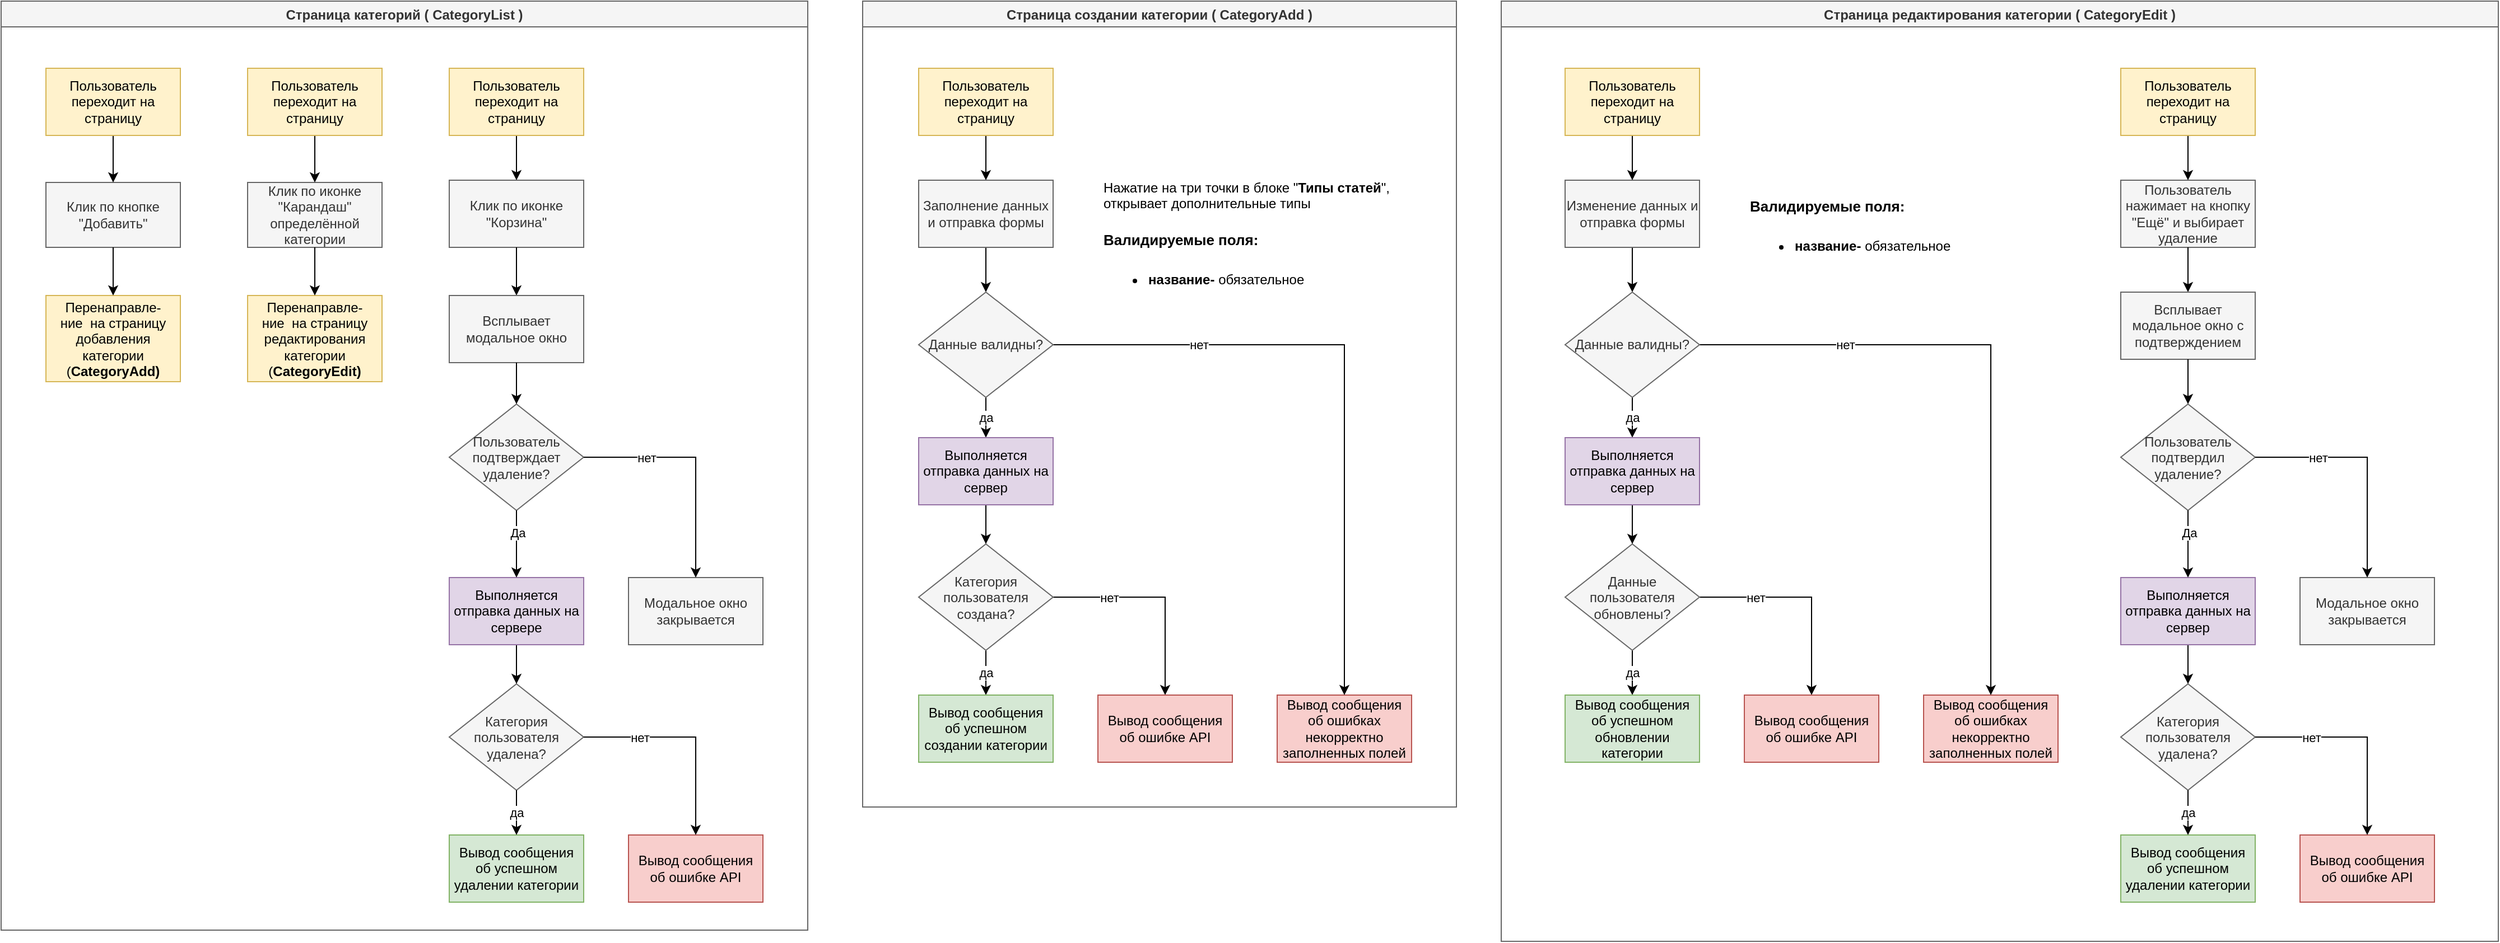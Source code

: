 <mxfile version="14.7.10" type="device"><diagram id="-jiKnjRLfxlzjjQiZ5Sq" name="Page-1"><mxGraphModel dx="3325" dy="1019" grid="1" gridSize="10" guides="1" tooltips="1" connect="1" arrows="1" fold="1" page="1" pageScale="1" pageWidth="827" pageHeight="1169" math="0" shadow="0"><root><mxCell id="0"/><mxCell id="1" parent="0"/><mxCell id="VZj8q3LrbT96jCXEytVc-21" value="Страница категорий ( CategoryList )" style="swimlane;fillColor=#f5f5f5;strokeColor=#666666;fontStyle=1;fontColor=#333333;" parent="1" vertex="1"><mxGeometry x="881" y="1200" width="720" height="830" as="geometry"/></mxCell><mxCell id="VZj8q3LrbT96jCXEytVc-41" value="Клик по иконке &quot;Корзина&quot;" style="rounded=0;whiteSpace=wrap;html=1;fillColor=#f5f5f5;strokeColor=#666666;fontColor=#333333;" parent="VZj8q3LrbT96jCXEytVc-21" vertex="1"><mxGeometry x="400" y="160" width="120" height="60" as="geometry"/></mxCell><mxCell id="VZj8q3LrbT96jCXEytVc-42" value="Категория пользователя удалена?" style="rhombus;whiteSpace=wrap;html=1;rounded=0;strokeColor=#666666;fillColor=#f5f5f5;direction=south;fontColor=#333333;" parent="VZj8q3LrbT96jCXEytVc-21" vertex="1"><mxGeometry x="400" y="610" width="120" height="95" as="geometry"/></mxCell><mxCell id="VZj8q3LrbT96jCXEytVc-43" value="Вывод сообщения об ошибке API" style="whiteSpace=wrap;html=1;rounded=0;strokeColor=#b85450;fillColor=#f8cecc;" parent="VZj8q3LrbT96jCXEytVc-21" vertex="1"><mxGeometry x="560" y="745" width="120" height="60" as="geometry"/></mxCell><mxCell id="VZj8q3LrbT96jCXEytVc-44" value="нет" style="edgeStyle=orthogonalEdgeStyle;rounded=0;orthogonalLoop=1;jettySize=auto;html=1;exitX=0.5;exitY=0;exitDx=0;exitDy=0;entryX=0.5;entryY=0;entryDx=0;entryDy=0;" parent="VZj8q3LrbT96jCXEytVc-21" source="VZj8q3LrbT96jCXEytVc-42" target="VZj8q3LrbT96jCXEytVc-43" edge="1"><mxGeometry x="-0.467" relative="1" as="geometry"><mxPoint as="offset"/></mxGeometry></mxCell><mxCell id="VZj8q3LrbT96jCXEytVc-45" value="Вывод сообщения об успешном удалении категории" style="rounded=0;whiteSpace=wrap;html=1;fillColor=#d5e8d4;strokeColor=#82b366;" parent="VZj8q3LrbT96jCXEytVc-21" vertex="1"><mxGeometry x="400" y="745" width="120" height="60" as="geometry"/></mxCell><mxCell id="VZj8q3LrbT96jCXEytVc-46" value="да" style="edgeStyle=orthogonalEdgeStyle;rounded=0;orthogonalLoop=1;jettySize=auto;html=1;exitX=1;exitY=0.5;exitDx=0;exitDy=0;entryX=0.5;entryY=0;entryDx=0;entryDy=0;" parent="VZj8q3LrbT96jCXEytVc-21" source="VZj8q3LrbT96jCXEytVc-42" target="VZj8q3LrbT96jCXEytVc-45" edge="1"><mxGeometry relative="1" as="geometry"/></mxCell><mxCell id="VZj8q3LrbT96jCXEytVc-47" style="edgeStyle=orthogonalEdgeStyle;rounded=0;orthogonalLoop=1;jettySize=auto;html=1;exitX=0.5;exitY=1;exitDx=0;exitDy=0;entryX=0.5;entryY=0;entryDx=0;entryDy=0;" parent="VZj8q3LrbT96jCXEytVc-21" source="VZj8q3LrbT96jCXEytVc-48" target="VZj8q3LrbT96jCXEytVc-41" edge="1"><mxGeometry relative="1" as="geometry"/></mxCell><mxCell id="VZj8q3LrbT96jCXEytVc-48" value="Пользователь переходит на страницу" style="whiteSpace=wrap;html=1;rounded=0;strokeColor=#d6b656;fillColor=#fff2cc;" parent="VZj8q3LrbT96jCXEytVc-21" vertex="1"><mxGeometry x="400" y="60" width="120" height="60" as="geometry"/></mxCell><mxCell id="VZj8q3LrbT96jCXEytVc-49" style="edgeStyle=orthogonalEdgeStyle;rounded=0;orthogonalLoop=1;jettySize=auto;html=1;entryX=0;entryY=0.5;entryDx=0;entryDy=0;" parent="VZj8q3LrbT96jCXEytVc-21" source="VZj8q3LrbT96jCXEytVc-50" target="VZj8q3LrbT96jCXEytVc-42" edge="1"><mxGeometry relative="1" as="geometry"/></mxCell><mxCell id="VZj8q3LrbT96jCXEytVc-50" value="Выполняется отправка данных на сервере" style="rounded=0;whiteSpace=wrap;html=1;fillColor=#e1d5e7;strokeColor=#9673a6;" parent="VZj8q3LrbT96jCXEytVc-21" vertex="1"><mxGeometry x="400" y="515" width="120" height="60" as="geometry"/></mxCell><mxCell id="VZj8q3LrbT96jCXEytVc-51" style="edgeStyle=orthogonalEdgeStyle;rounded=0;orthogonalLoop=1;jettySize=auto;html=1;exitX=0.5;exitY=1;exitDx=0;exitDy=0;entryX=0.5;entryY=0;entryDx=0;entryDy=0;" parent="VZj8q3LrbT96jCXEytVc-21" source="VZj8q3LrbT96jCXEytVc-41" target="CTW8wxwDTCDevb4znioX-1" edge="1"><mxGeometry relative="1" as="geometry"><mxPoint x="-480" y="-940" as="targetPoint"/></mxGeometry></mxCell><mxCell id="VZj8q3LrbT96jCXEytVc-52" value="Пользователь подтверждает удаление?" style="rhombus;whiteSpace=wrap;html=1;rounded=0;strokeColor=#666666;fillColor=#f5f5f5;direction=south;fontColor=#333333;" parent="VZj8q3LrbT96jCXEytVc-21" vertex="1"><mxGeometry x="400" y="360" width="120" height="95" as="geometry"/></mxCell><mxCell id="VZj8q3LrbT96jCXEytVc-53" value="" style="endArrow=classic;html=1;exitX=1;exitY=0.5;exitDx=0;exitDy=0;entryX=0.5;entryY=0;entryDx=0;entryDy=0;" parent="VZj8q3LrbT96jCXEytVc-21" source="VZj8q3LrbT96jCXEytVc-52" target="VZj8q3LrbT96jCXEytVc-50" edge="1"><mxGeometry width="50" height="50" relative="1" as="geometry"><mxPoint x="430" y="545" as="sourcePoint"/><mxPoint x="530" y="485" as="targetPoint"/><Array as="points"><mxPoint x="460" y="485"/></Array></mxGeometry></mxCell><mxCell id="VZj8q3LrbT96jCXEytVc-54" value="Да" style="edgeLabel;html=1;align=center;verticalAlign=middle;resizable=0;points=[];" parent="VZj8q3LrbT96jCXEytVc-53" vertex="1" connectable="0"><mxGeometry x="-0.333" y="1" relative="1" as="geometry"><mxPoint as="offset"/></mxGeometry></mxCell><mxCell id="VZj8q3LrbT96jCXEytVc-55" value="Модальное окно закрывается" style="whiteSpace=wrap;html=1;rounded=0;strokeColor=#666666;fillColor=#f5f5f5;fontColor=#333333;" parent="VZj8q3LrbT96jCXEytVc-21" vertex="1"><mxGeometry x="560" y="515" width="120" height="60" as="geometry"/></mxCell><mxCell id="VZj8q3LrbT96jCXEytVc-56" value="нет" style="edgeStyle=orthogonalEdgeStyle;rounded=0;orthogonalLoop=1;jettySize=auto;html=1;exitX=0.5;exitY=0;exitDx=0;exitDy=0;entryX=0.5;entryY=0;entryDx=0;entryDy=0;" parent="VZj8q3LrbT96jCXEytVc-21" source="VZj8q3LrbT96jCXEytVc-52" target="VZj8q3LrbT96jCXEytVc-55" edge="1"><mxGeometry x="-0.467" relative="1" as="geometry"><mxPoint as="offset"/><mxPoint x="530" y="415" as="sourcePoint"/><mxPoint x="630" y="502.5" as="targetPoint"/></mxGeometry></mxCell><mxCell id="DjUgl5Wj8Ifnm3gfvCox-1" value="Клик по кнопке &quot;Добавить&quot;" style="rounded=0;whiteSpace=wrap;html=1;fillColor=#f5f5f5;strokeColor=#666666;fontColor=#333333;" parent="VZj8q3LrbT96jCXEytVc-21" vertex="1"><mxGeometry x="40" y="162" width="120" height="58" as="geometry"/></mxCell><mxCell id="DjUgl5Wj8Ifnm3gfvCox-2" style="edgeStyle=orthogonalEdgeStyle;rounded=0;orthogonalLoop=1;jettySize=auto;html=1;entryX=0.5;entryY=0;entryDx=0;entryDy=0;" parent="VZj8q3LrbT96jCXEytVc-21" source="DjUgl5Wj8Ifnm3gfvCox-3" target="DjUgl5Wj8Ifnm3gfvCox-1" edge="1"><mxGeometry relative="1" as="geometry"/></mxCell><mxCell id="DjUgl5Wj8Ifnm3gfvCox-3" value="Пользователь переходит на страницу" style="whiteSpace=wrap;html=1;rounded=0;strokeColor=#d6b656;fillColor=#fff2cc;" parent="VZj8q3LrbT96jCXEytVc-21" vertex="1"><mxGeometry x="40" y="60" width="120" height="60" as="geometry"/></mxCell><mxCell id="DjUgl5Wj8Ifnm3gfvCox-4" value="Перенаправле-ние&amp;nbsp;&amp;nbsp;на страницу добавления категории (&lt;b&gt;CategoryAdd)&lt;/b&gt;" style="whiteSpace=wrap;html=1;rounded=0;strokeColor=#d6b656;fillColor=#fff2cc;" parent="VZj8q3LrbT96jCXEytVc-21" vertex="1"><mxGeometry x="40" y="263" width="120" height="77" as="geometry"/></mxCell><mxCell id="DjUgl5Wj8Ifnm3gfvCox-5" style="edgeStyle=orthogonalEdgeStyle;rounded=0;orthogonalLoop=1;jettySize=auto;html=1;exitX=0.5;exitY=1;exitDx=0;exitDy=0;entryX=0.5;entryY=0;entryDx=0;entryDy=0;" parent="VZj8q3LrbT96jCXEytVc-21" source="DjUgl5Wj8Ifnm3gfvCox-1" target="DjUgl5Wj8Ifnm3gfvCox-4" edge="1"><mxGeometry relative="1" as="geometry"><mxPoint x="100.0" y="220" as="sourcePoint"/></mxGeometry></mxCell><mxCell id="DjUgl5Wj8Ifnm3gfvCox-8" value="Клик по иконке &quot;Карандаш&quot; определённой категории" style="rounded=0;whiteSpace=wrap;html=1;fillColor=#f5f5f5;strokeColor=#666666;fontColor=#333333;" parent="VZj8q3LrbT96jCXEytVc-21" vertex="1"><mxGeometry x="220" y="162" width="120" height="58" as="geometry"/></mxCell><mxCell id="DjUgl5Wj8Ifnm3gfvCox-9" style="edgeStyle=orthogonalEdgeStyle;rounded=0;orthogonalLoop=1;jettySize=auto;html=1;entryX=0.5;entryY=0;entryDx=0;entryDy=0;" parent="VZj8q3LrbT96jCXEytVc-21" source="DjUgl5Wj8Ifnm3gfvCox-10" target="DjUgl5Wj8Ifnm3gfvCox-8" edge="1"><mxGeometry relative="1" as="geometry"/></mxCell><mxCell id="DjUgl5Wj8Ifnm3gfvCox-10" value="Пользователь переходит на страницу" style="whiteSpace=wrap;html=1;rounded=0;strokeColor=#d6b656;fillColor=#fff2cc;" parent="VZj8q3LrbT96jCXEytVc-21" vertex="1"><mxGeometry x="220" y="60" width="120" height="60" as="geometry"/></mxCell><mxCell id="DjUgl5Wj8Ifnm3gfvCox-11" value="Перенаправле-ние&amp;nbsp;&amp;nbsp;на страницу редактирования категории (&lt;b&gt;CategoryEdit)&lt;/b&gt;" style="whiteSpace=wrap;html=1;rounded=0;strokeColor=#d6b656;fillColor=#fff2cc;" parent="VZj8q3LrbT96jCXEytVc-21" vertex="1"><mxGeometry x="220" y="263" width="120" height="77" as="geometry"/></mxCell><mxCell id="DjUgl5Wj8Ifnm3gfvCox-12" style="edgeStyle=orthogonalEdgeStyle;rounded=0;orthogonalLoop=1;jettySize=auto;html=1;exitX=0.5;exitY=1;exitDx=0;exitDy=0;entryX=0.5;entryY=0;entryDx=0;entryDy=0;" parent="VZj8q3LrbT96jCXEytVc-21" source="DjUgl5Wj8Ifnm3gfvCox-8" target="DjUgl5Wj8Ifnm3gfvCox-11" edge="1"><mxGeometry relative="1" as="geometry"><mxPoint x="-570.0" y="-980" as="sourcePoint"/></mxGeometry></mxCell><mxCell id="CTW8wxwDTCDevb4znioX-1" value="Всплывает модальное окно" style="rounded=0;whiteSpace=wrap;html=1;fillColor=#f5f5f5;strokeColor=#666666;fontColor=#333333;" parent="VZj8q3LrbT96jCXEytVc-21" vertex="1"><mxGeometry x="400" y="263" width="120" height="60" as="geometry"/></mxCell><mxCell id="CTW8wxwDTCDevb4znioX-2" value="" style="endArrow=classic;html=1;exitX=0.5;exitY=1;exitDx=0;exitDy=0;entryX=0;entryY=0.5;entryDx=0;entryDy=0;" parent="VZj8q3LrbT96jCXEytVc-21" source="CTW8wxwDTCDevb4znioX-1" target="VZj8q3LrbT96jCXEytVc-52" edge="1"><mxGeometry width="50" height="50" relative="1" as="geometry"><mxPoint x="459" y="380" as="sourcePoint"/><mxPoint x="509" y="330" as="targetPoint"/></mxGeometry></mxCell><mxCell id="o5CZetVW84qJM0rmusTp-1" value="Страница создании категории ( CategoryAdd )" style="swimlane;fillColor=#f5f5f5;strokeColor=#666666;fontStyle=1;fontColor=#333333;" vertex="1" parent="1"><mxGeometry x="1650" y="1200" width="530" height="720" as="geometry"/></mxCell><mxCell id="o5CZetVW84qJM0rmusTp-2" style="edgeStyle=orthogonalEdgeStyle;rounded=0;orthogonalLoop=1;jettySize=auto;html=1;exitX=0.5;exitY=1;exitDx=0;exitDy=0;entryX=0.5;entryY=0;entryDx=0;entryDy=0;" edge="1" parent="o5CZetVW84qJM0rmusTp-1" source="o5CZetVW84qJM0rmusTp-3" target="o5CZetVW84qJM0rmusTp-15"><mxGeometry relative="1" as="geometry"><mxPoint x="110" y="260" as="targetPoint"/></mxGeometry></mxCell><mxCell id="o5CZetVW84qJM0rmusTp-3" value="Заполнение данных и отправка формы" style="rounded=0;whiteSpace=wrap;html=1;fillColor=#f5f5f5;strokeColor=#666666;fontColor=#333333;" vertex="1" parent="o5CZetVW84qJM0rmusTp-1"><mxGeometry x="50" y="160" width="120" height="60" as="geometry"/></mxCell><mxCell id="o5CZetVW84qJM0rmusTp-4" value="да" style="edgeStyle=orthogonalEdgeStyle;rounded=0;orthogonalLoop=1;jettySize=auto;html=1;exitX=1;exitY=0.5;exitDx=0;exitDy=0;entryX=0.5;entryY=0;entryDx=0;entryDy=0;" edge="1" parent="o5CZetVW84qJM0rmusTp-1" source="o5CZetVW84qJM0rmusTp-6" target="o5CZetVW84qJM0rmusTp-10"><mxGeometry relative="1" as="geometry"/></mxCell><mxCell id="o5CZetVW84qJM0rmusTp-5" value="нет" style="edgeStyle=orthogonalEdgeStyle;rounded=0;orthogonalLoop=1;jettySize=auto;html=1;exitX=0.5;exitY=0;exitDx=0;exitDy=0;entryX=0.5;entryY=0;entryDx=0;entryDy=0;" edge="1" parent="o5CZetVW84qJM0rmusTp-1" source="o5CZetVW84qJM0rmusTp-6" target="o5CZetVW84qJM0rmusTp-9"><mxGeometry x="-0.467" relative="1" as="geometry"><mxPoint as="offset"/></mxGeometry></mxCell><mxCell id="o5CZetVW84qJM0rmusTp-6" value="Категория пользователя создана?" style="rhombus;whiteSpace=wrap;html=1;rounded=0;strokeColor=#666666;fillColor=#f5f5f5;direction=south;fontColor=#333333;" vertex="1" parent="o5CZetVW84qJM0rmusTp-1"><mxGeometry x="50" y="485" width="120" height="95" as="geometry"/></mxCell><mxCell id="o5CZetVW84qJM0rmusTp-7" value="Вывод сообщения об ошибках некорректно заполненных полей" style="whiteSpace=wrap;html=1;rounded=0;strokeColor=#b85450;fillColor=#f8cecc;" vertex="1" parent="o5CZetVW84qJM0rmusTp-1"><mxGeometry x="370" y="620" width="120" height="60" as="geometry"/></mxCell><mxCell id="o5CZetVW84qJM0rmusTp-8" value="&lt;h1&gt;&lt;font style=&quot;font-size: 13px&quot;&gt;Валидируемые поля:&lt;/font&gt;&lt;/h1&gt;&lt;div&gt;&lt;ul&gt;&lt;li&gt;&lt;font style=&quot;font-size: 13px&quot;&gt;&lt;b style=&quot;font-size: 12px&quot;&gt;название-&lt;/b&gt;&lt;span style=&quot;font-size: 12px&quot;&gt;&amp;nbsp;обязательное&lt;/span&gt;&lt;/font&gt;&lt;/li&gt;&lt;/ul&gt;&lt;/div&gt;&lt;p&gt;&lt;br&gt;&lt;/p&gt;&lt;p&gt;&lt;br&gt;&lt;/p&gt;&lt;p&gt;&lt;br&gt;&lt;/p&gt;&lt;p&gt;&lt;br&gt;&lt;/p&gt;&lt;p&gt;&lt;br&gt;&lt;/p&gt;" style="text;html=1;strokeColor=none;fillColor=none;spacing=5;spacingTop=-20;whiteSpace=wrap;overflow=hidden;rounded=0;" vertex="1" parent="o5CZetVW84qJM0rmusTp-1"><mxGeometry x="210" y="190" width="336" height="100" as="geometry"/></mxCell><mxCell id="o5CZetVW84qJM0rmusTp-9" value="Вывод сообщения об ошибке API" style="whiteSpace=wrap;html=1;rounded=0;strokeColor=#b85450;fillColor=#f8cecc;" vertex="1" parent="o5CZetVW84qJM0rmusTp-1"><mxGeometry x="210" y="620" width="120" height="60" as="geometry"/></mxCell><mxCell id="o5CZetVW84qJM0rmusTp-10" value="Вывод сообщения об успешном создании категории" style="rounded=0;whiteSpace=wrap;html=1;fillColor=#d5e8d4;strokeColor=#82b366;" vertex="1" parent="o5CZetVW84qJM0rmusTp-1"><mxGeometry x="50" y="620" width="120" height="60" as="geometry"/></mxCell><mxCell id="o5CZetVW84qJM0rmusTp-11" style="edgeStyle=orthogonalEdgeStyle;rounded=0;orthogonalLoop=1;jettySize=auto;html=1;exitX=0.5;exitY=1;exitDx=0;exitDy=0;entryX=0.5;entryY=0;entryDx=0;entryDy=0;" edge="1" parent="o5CZetVW84qJM0rmusTp-1" source="o5CZetVW84qJM0rmusTp-12" target="o5CZetVW84qJM0rmusTp-3"><mxGeometry relative="1" as="geometry"/></mxCell><mxCell id="o5CZetVW84qJM0rmusTp-12" value="Пользователь переходит на страницу" style="whiteSpace=wrap;html=1;rounded=0;strokeColor=#d6b656;fillColor=#fff2cc;" vertex="1" parent="o5CZetVW84qJM0rmusTp-1"><mxGeometry x="50" y="60" width="120" height="60" as="geometry"/></mxCell><mxCell id="o5CZetVW84qJM0rmusTp-13" value="да" style="edgeStyle=orthogonalEdgeStyle;rounded=0;orthogonalLoop=1;jettySize=auto;html=1;exitX=0.5;exitY=1;exitDx=0;exitDy=0;entryX=0.5;entryY=0;entryDx=0;entryDy=0;" edge="1" parent="o5CZetVW84qJM0rmusTp-1" source="o5CZetVW84qJM0rmusTp-15" target="o5CZetVW84qJM0rmusTp-17"><mxGeometry relative="1" as="geometry"/></mxCell><mxCell id="o5CZetVW84qJM0rmusTp-14" value="нет" style="edgeStyle=orthogonalEdgeStyle;rounded=0;orthogonalLoop=1;jettySize=auto;html=1;entryX=0.5;entryY=0;entryDx=0;entryDy=0;" edge="1" parent="o5CZetVW84qJM0rmusTp-1" source="o5CZetVW84qJM0rmusTp-15" target="o5CZetVW84qJM0rmusTp-7"><mxGeometry x="-0.546" relative="1" as="geometry"><mxPoint as="offset"/></mxGeometry></mxCell><mxCell id="o5CZetVW84qJM0rmusTp-15" value="Данные валидны?" style="rhombus;whiteSpace=wrap;html=1;fillColor=#f5f5f5;strokeColor=#666666;strokeWidth=1;fontColor=#333333;fontStyle=0" vertex="1" parent="o5CZetVW84qJM0rmusTp-1"><mxGeometry x="50" y="260" width="120" height="94" as="geometry"/></mxCell><mxCell id="o5CZetVW84qJM0rmusTp-16" style="edgeStyle=orthogonalEdgeStyle;rounded=0;orthogonalLoop=1;jettySize=auto;html=1;entryX=0;entryY=0.5;entryDx=0;entryDy=0;" edge="1" parent="o5CZetVW84qJM0rmusTp-1" source="o5CZetVW84qJM0rmusTp-17" target="o5CZetVW84qJM0rmusTp-6"><mxGeometry relative="1" as="geometry"/></mxCell><mxCell id="o5CZetVW84qJM0rmusTp-17" value="Выполняется отправка данных на сервер" style="rounded=0;whiteSpace=wrap;html=1;fillColor=#e1d5e7;strokeColor=#9673a6;" vertex="1" parent="o5CZetVW84qJM0rmusTp-1"><mxGeometry x="50" y="390" width="120" height="60" as="geometry"/></mxCell><mxCell id="o5CZetVW84qJM0rmusTp-18" value="Нажатие на три точки в блоке &quot;&lt;b&gt;Типы статей&lt;/b&gt;&quot;, открывает дополнительные типы" style="text;html=1;strokeColor=none;fillColor=none;spacing=5;spacingTop=-20;whiteSpace=wrap;overflow=hidden;rounded=0;align=left;" vertex="1" parent="o5CZetVW84qJM0rmusTp-1"><mxGeometry x="210" y="170.25" width="280" height="39.5" as="geometry"/></mxCell><mxCell id="o5CZetVW84qJM0rmusTp-19" value="Страница редактирования категории ( CategoryEdit )" style="swimlane;fillColor=#f5f5f5;strokeColor=#666666;fontStyle=1;fontColor=#333333;" vertex="1" parent="1"><mxGeometry x="2220" y="1200" width="890" height="840" as="geometry"/></mxCell><mxCell id="o5CZetVW84qJM0rmusTp-20" style="edgeStyle=orthogonalEdgeStyle;rounded=0;orthogonalLoop=1;jettySize=auto;html=1;exitX=0.5;exitY=1;exitDx=0;exitDy=0;entryX=0.5;entryY=0;entryDx=0;entryDy=0;" edge="1" parent="o5CZetVW84qJM0rmusTp-19" source="o5CZetVW84qJM0rmusTp-21" target="o5CZetVW84qJM0rmusTp-32"><mxGeometry relative="1" as="geometry"><mxPoint x="117.0" y="260" as="targetPoint"/></mxGeometry></mxCell><mxCell id="o5CZetVW84qJM0rmusTp-21" value="Изменение данных и отправка формы" style="rounded=0;whiteSpace=wrap;html=1;fillColor=#f5f5f5;strokeColor=#666666;fontColor=#333333;" vertex="1" parent="o5CZetVW84qJM0rmusTp-19"><mxGeometry x="57" y="160" width="120" height="60" as="geometry"/></mxCell><mxCell id="o5CZetVW84qJM0rmusTp-22" value="да" style="edgeStyle=orthogonalEdgeStyle;rounded=0;orthogonalLoop=1;jettySize=auto;html=1;exitX=1;exitY=0.5;exitDx=0;exitDy=0;entryX=0.5;entryY=0;entryDx=0;entryDy=0;" edge="1" parent="o5CZetVW84qJM0rmusTp-19" source="o5CZetVW84qJM0rmusTp-24" target="o5CZetVW84qJM0rmusTp-27"><mxGeometry relative="1" as="geometry"/></mxCell><mxCell id="o5CZetVW84qJM0rmusTp-23" value="нет" style="edgeStyle=orthogonalEdgeStyle;rounded=0;orthogonalLoop=1;jettySize=auto;html=1;exitX=0.5;exitY=0;exitDx=0;exitDy=0;entryX=0.5;entryY=0;entryDx=0;entryDy=0;" edge="1" parent="o5CZetVW84qJM0rmusTp-19" source="o5CZetVW84qJM0rmusTp-24" target="o5CZetVW84qJM0rmusTp-26"><mxGeometry x="-0.467" relative="1" as="geometry"><mxPoint as="offset"/></mxGeometry></mxCell><mxCell id="o5CZetVW84qJM0rmusTp-24" value="Данные пользователя обновлены?" style="rhombus;whiteSpace=wrap;html=1;rounded=0;strokeColor=#666666;fillColor=#f5f5f5;direction=south;fontColor=#333333;" vertex="1" parent="o5CZetVW84qJM0rmusTp-19"><mxGeometry x="57" y="485" width="120" height="95" as="geometry"/></mxCell><mxCell id="o5CZetVW84qJM0rmusTp-25" value="Вывод сообщения об ошибках некорректно заполненных полей" style="whiteSpace=wrap;html=1;rounded=0;strokeColor=#b85450;fillColor=#f8cecc;" vertex="1" parent="o5CZetVW84qJM0rmusTp-19"><mxGeometry x="377" y="620" width="120" height="60" as="geometry"/></mxCell><mxCell id="o5CZetVW84qJM0rmusTp-26" value="Вывод сообщения об ошибке API" style="whiteSpace=wrap;html=1;rounded=0;strokeColor=#b85450;fillColor=#f8cecc;" vertex="1" parent="o5CZetVW84qJM0rmusTp-19"><mxGeometry x="217" y="620" width="120" height="60" as="geometry"/></mxCell><mxCell id="o5CZetVW84qJM0rmusTp-27" value="Вывод сообщения об успешном обновлении категории" style="rounded=0;whiteSpace=wrap;html=1;fillColor=#d5e8d4;strokeColor=#82b366;" vertex="1" parent="o5CZetVW84qJM0rmusTp-19"><mxGeometry x="57" y="620" width="120" height="60" as="geometry"/></mxCell><mxCell id="o5CZetVW84qJM0rmusTp-28" style="edgeStyle=orthogonalEdgeStyle;rounded=0;orthogonalLoop=1;jettySize=auto;html=1;exitX=0.5;exitY=1;exitDx=0;exitDy=0;entryX=0.5;entryY=0;entryDx=0;entryDy=0;" edge="1" parent="o5CZetVW84qJM0rmusTp-19" source="o5CZetVW84qJM0rmusTp-29" target="o5CZetVW84qJM0rmusTp-21"><mxGeometry relative="1" as="geometry"/></mxCell><mxCell id="o5CZetVW84qJM0rmusTp-29" value="Пользователь переходит на страницу" style="whiteSpace=wrap;html=1;rounded=0;strokeColor=#d6b656;fillColor=#fff2cc;" vertex="1" parent="o5CZetVW84qJM0rmusTp-19"><mxGeometry x="57" y="60" width="120" height="60" as="geometry"/></mxCell><mxCell id="o5CZetVW84qJM0rmusTp-30" value="да" style="edgeStyle=orthogonalEdgeStyle;rounded=0;orthogonalLoop=1;jettySize=auto;html=1;exitX=0.5;exitY=1;exitDx=0;exitDy=0;entryX=0.5;entryY=0;entryDx=0;entryDy=0;" edge="1" parent="o5CZetVW84qJM0rmusTp-19" source="o5CZetVW84qJM0rmusTp-32" target="o5CZetVW84qJM0rmusTp-34"><mxGeometry relative="1" as="geometry"/></mxCell><mxCell id="o5CZetVW84qJM0rmusTp-31" value="нет" style="edgeStyle=orthogonalEdgeStyle;rounded=0;orthogonalLoop=1;jettySize=auto;html=1;entryX=0.5;entryY=0;entryDx=0;entryDy=0;" edge="1" parent="o5CZetVW84qJM0rmusTp-19" source="o5CZetVW84qJM0rmusTp-32" target="o5CZetVW84qJM0rmusTp-25"><mxGeometry x="-0.546" relative="1" as="geometry"><mxPoint as="offset"/></mxGeometry></mxCell><mxCell id="o5CZetVW84qJM0rmusTp-32" value="Данные валидны?" style="rhombus;whiteSpace=wrap;html=1;fillColor=#f5f5f5;strokeColor=#666666;strokeWidth=1;fontColor=#333333;fontStyle=0" vertex="1" parent="o5CZetVW84qJM0rmusTp-19"><mxGeometry x="57" y="260" width="120" height="94" as="geometry"/></mxCell><mxCell id="o5CZetVW84qJM0rmusTp-33" style="edgeStyle=orthogonalEdgeStyle;rounded=0;orthogonalLoop=1;jettySize=auto;html=1;entryX=0;entryY=0.5;entryDx=0;entryDy=0;" edge="1" parent="o5CZetVW84qJM0rmusTp-19" source="o5CZetVW84qJM0rmusTp-34" target="o5CZetVW84qJM0rmusTp-24"><mxGeometry relative="1" as="geometry"/></mxCell><mxCell id="o5CZetVW84qJM0rmusTp-34" value="Выполняется отправка данных на сервер" style="rounded=0;whiteSpace=wrap;html=1;fillColor=#e1d5e7;strokeColor=#9673a6;" vertex="1" parent="o5CZetVW84qJM0rmusTp-19"><mxGeometry x="57" y="390" width="120" height="60" as="geometry"/></mxCell><mxCell id="o5CZetVW84qJM0rmusTp-35" value="&lt;h1&gt;&lt;font style=&quot;font-size: 13px&quot;&gt;Валидируемые поля:&lt;/font&gt;&lt;/h1&gt;&lt;div&gt;&lt;ul&gt;&lt;li&gt;&lt;font style=&quot;font-size: 13px&quot;&gt;&lt;b style=&quot;font-size: 12px&quot;&gt;название-&lt;/b&gt;&lt;span style=&quot;font-size: 12px&quot;&gt;&amp;nbsp;обязательное&lt;/span&gt;&lt;/font&gt;&lt;/li&gt;&lt;/ul&gt;&lt;/div&gt;&lt;p&gt;&lt;br&gt;&lt;/p&gt;&lt;p&gt;&lt;br&gt;&lt;/p&gt;&lt;p&gt;&lt;br&gt;&lt;/p&gt;&lt;p&gt;&lt;br&gt;&lt;/p&gt;&lt;p&gt;&lt;br&gt;&lt;/p&gt;" style="text;html=1;strokeColor=none;fillColor=none;spacing=5;spacingTop=-20;whiteSpace=wrap;overflow=hidden;rounded=0;" vertex="1" parent="o5CZetVW84qJM0rmusTp-19"><mxGeometry x="217" y="160" width="336" height="100" as="geometry"/></mxCell><mxCell id="o5CZetVW84qJM0rmusTp-36" value="Пользователь нажимает на кнопку &quot;Ещё&quot; и выбирает удаление" style="rounded=0;whiteSpace=wrap;html=1;fillColor=#f5f5f5;strokeColor=#666666;fontColor=#333333;" vertex="1" parent="o5CZetVW84qJM0rmusTp-19"><mxGeometry x="553" y="160" width="120" height="60" as="geometry"/></mxCell><mxCell id="o5CZetVW84qJM0rmusTp-37" value="Категория пользователя удалена?" style="rhombus;whiteSpace=wrap;html=1;rounded=0;strokeColor=#666666;fillColor=#f5f5f5;direction=south;fontColor=#333333;" vertex="1" parent="o5CZetVW84qJM0rmusTp-19"><mxGeometry x="553" y="610" width="120" height="95" as="geometry"/></mxCell><mxCell id="o5CZetVW84qJM0rmusTp-38" value="Вывод сообщения об ошибке API" style="whiteSpace=wrap;html=1;rounded=0;strokeColor=#b85450;fillColor=#f8cecc;" vertex="1" parent="o5CZetVW84qJM0rmusTp-19"><mxGeometry x="713" y="745" width="120" height="60" as="geometry"/></mxCell><mxCell id="o5CZetVW84qJM0rmusTp-39" value="нет" style="edgeStyle=orthogonalEdgeStyle;rounded=0;orthogonalLoop=1;jettySize=auto;html=1;exitX=0.5;exitY=0;exitDx=0;exitDy=0;entryX=0.5;entryY=0;entryDx=0;entryDy=0;" edge="1" parent="o5CZetVW84qJM0rmusTp-19" source="o5CZetVW84qJM0rmusTp-37" target="o5CZetVW84qJM0rmusTp-38"><mxGeometry x="-0.467" relative="1" as="geometry"><mxPoint as="offset"/></mxGeometry></mxCell><mxCell id="o5CZetVW84qJM0rmusTp-40" value="Вывод сообщения об успешном удалении категории" style="rounded=0;whiteSpace=wrap;html=1;fillColor=#d5e8d4;strokeColor=#82b366;" vertex="1" parent="o5CZetVW84qJM0rmusTp-19"><mxGeometry x="553" y="745" width="120" height="60" as="geometry"/></mxCell><mxCell id="o5CZetVW84qJM0rmusTp-41" value="да" style="edgeStyle=orthogonalEdgeStyle;rounded=0;orthogonalLoop=1;jettySize=auto;html=1;exitX=1;exitY=0.5;exitDx=0;exitDy=0;entryX=0.5;entryY=0;entryDx=0;entryDy=0;" edge="1" parent="o5CZetVW84qJM0rmusTp-19" source="o5CZetVW84qJM0rmusTp-37" target="o5CZetVW84qJM0rmusTp-40"><mxGeometry relative="1" as="geometry"/></mxCell><mxCell id="o5CZetVW84qJM0rmusTp-42" style="edgeStyle=orthogonalEdgeStyle;rounded=0;orthogonalLoop=1;jettySize=auto;html=1;exitX=0.5;exitY=1;exitDx=0;exitDy=0;entryX=0.5;entryY=0;entryDx=0;entryDy=0;" edge="1" parent="o5CZetVW84qJM0rmusTp-19" source="o5CZetVW84qJM0rmusTp-43" target="o5CZetVW84qJM0rmusTp-36"><mxGeometry relative="1" as="geometry"/></mxCell><mxCell id="o5CZetVW84qJM0rmusTp-43" value="Пользователь переходит на страницу" style="whiteSpace=wrap;html=1;rounded=0;strokeColor=#d6b656;fillColor=#fff2cc;" vertex="1" parent="o5CZetVW84qJM0rmusTp-19"><mxGeometry x="553" y="60" width="120" height="60" as="geometry"/></mxCell><mxCell id="o5CZetVW84qJM0rmusTp-44" style="edgeStyle=orthogonalEdgeStyle;rounded=0;orthogonalLoop=1;jettySize=auto;html=1;entryX=0;entryY=0.5;entryDx=0;entryDy=0;" edge="1" parent="o5CZetVW84qJM0rmusTp-19" source="o5CZetVW84qJM0rmusTp-45" target="o5CZetVW84qJM0rmusTp-37"><mxGeometry relative="1" as="geometry"/></mxCell><mxCell id="o5CZetVW84qJM0rmusTp-45" value="Выполняется отправка данных на сервер" style="rounded=0;whiteSpace=wrap;html=1;fillColor=#e1d5e7;strokeColor=#9673a6;" vertex="1" parent="o5CZetVW84qJM0rmusTp-19"><mxGeometry x="553" y="515" width="120" height="60" as="geometry"/></mxCell><mxCell id="o5CZetVW84qJM0rmusTp-46" style="edgeStyle=orthogonalEdgeStyle;rounded=0;orthogonalLoop=1;jettySize=auto;html=1;exitX=0.5;exitY=1;exitDx=0;exitDy=0;entryX=0.5;entryY=0;entryDx=0;entryDy=0;" edge="1" parent="o5CZetVW84qJM0rmusTp-19" source="o5CZetVW84qJM0rmusTp-36" target="o5CZetVW84qJM0rmusTp-52"><mxGeometry relative="1" as="geometry"><mxPoint x="-327" y="-940" as="targetPoint"/></mxGeometry></mxCell><mxCell id="o5CZetVW84qJM0rmusTp-47" value="Пользователь подтвердил удаление?" style="rhombus;whiteSpace=wrap;html=1;rounded=0;strokeColor=#666666;fillColor=#f5f5f5;direction=south;fontColor=#333333;" vertex="1" parent="o5CZetVW84qJM0rmusTp-19"><mxGeometry x="553" y="360" width="120" height="95" as="geometry"/></mxCell><mxCell id="o5CZetVW84qJM0rmusTp-48" value="" style="endArrow=classic;html=1;exitX=1;exitY=0.5;exitDx=0;exitDy=0;entryX=0.5;entryY=0;entryDx=0;entryDy=0;" edge="1" parent="o5CZetVW84qJM0rmusTp-19" source="o5CZetVW84qJM0rmusTp-47" target="o5CZetVW84qJM0rmusTp-45"><mxGeometry width="50" height="50" relative="1" as="geometry"><mxPoint x="583" y="545" as="sourcePoint"/><mxPoint x="683" y="485" as="targetPoint"/><Array as="points"><mxPoint x="613" y="485"/></Array></mxGeometry></mxCell><mxCell id="o5CZetVW84qJM0rmusTp-49" value="Да" style="edgeLabel;html=1;align=center;verticalAlign=middle;resizable=0;points=[];" vertex="1" connectable="0" parent="o5CZetVW84qJM0rmusTp-48"><mxGeometry x="-0.333" y="1" relative="1" as="geometry"><mxPoint as="offset"/></mxGeometry></mxCell><mxCell id="o5CZetVW84qJM0rmusTp-50" value="Модальное окно закрывается" style="whiteSpace=wrap;html=1;rounded=0;strokeColor=#666666;fillColor=#f5f5f5;fontColor=#333333;" vertex="1" parent="o5CZetVW84qJM0rmusTp-19"><mxGeometry x="713" y="515" width="120" height="60" as="geometry"/></mxCell><mxCell id="o5CZetVW84qJM0rmusTp-51" value="нет" style="edgeStyle=orthogonalEdgeStyle;rounded=0;orthogonalLoop=1;jettySize=auto;html=1;exitX=0.5;exitY=0;exitDx=0;exitDy=0;entryX=0.5;entryY=0;entryDx=0;entryDy=0;" edge="1" parent="o5CZetVW84qJM0rmusTp-19" source="o5CZetVW84qJM0rmusTp-47" target="o5CZetVW84qJM0rmusTp-50"><mxGeometry x="-0.467" relative="1" as="geometry"><mxPoint as="offset"/><mxPoint x="683" y="415" as="sourcePoint"/><mxPoint x="783" y="502.5" as="targetPoint"/></mxGeometry></mxCell><mxCell id="o5CZetVW84qJM0rmusTp-52" value="Всплывает модальное окно с подтверждением" style="rounded=0;whiteSpace=wrap;html=1;fillColor=#f5f5f5;strokeColor=#666666;fontColor=#333333;" vertex="1" parent="o5CZetVW84qJM0rmusTp-19"><mxGeometry x="553" y="260" width="120" height="60" as="geometry"/></mxCell><mxCell id="o5CZetVW84qJM0rmusTp-53" value="" style="endArrow=classic;html=1;exitX=0.5;exitY=1;exitDx=0;exitDy=0;entryX=0;entryY=0.5;entryDx=0;entryDy=0;" edge="1" parent="o5CZetVW84qJM0rmusTp-19" source="o5CZetVW84qJM0rmusTp-52" target="o5CZetVW84qJM0rmusTp-47"><mxGeometry width="50" height="50" relative="1" as="geometry"><mxPoint x="693" y="470" as="sourcePoint"/><mxPoint x="743" y="420" as="targetPoint"/></mxGeometry></mxCell></root></mxGraphModel></diagram></mxfile>